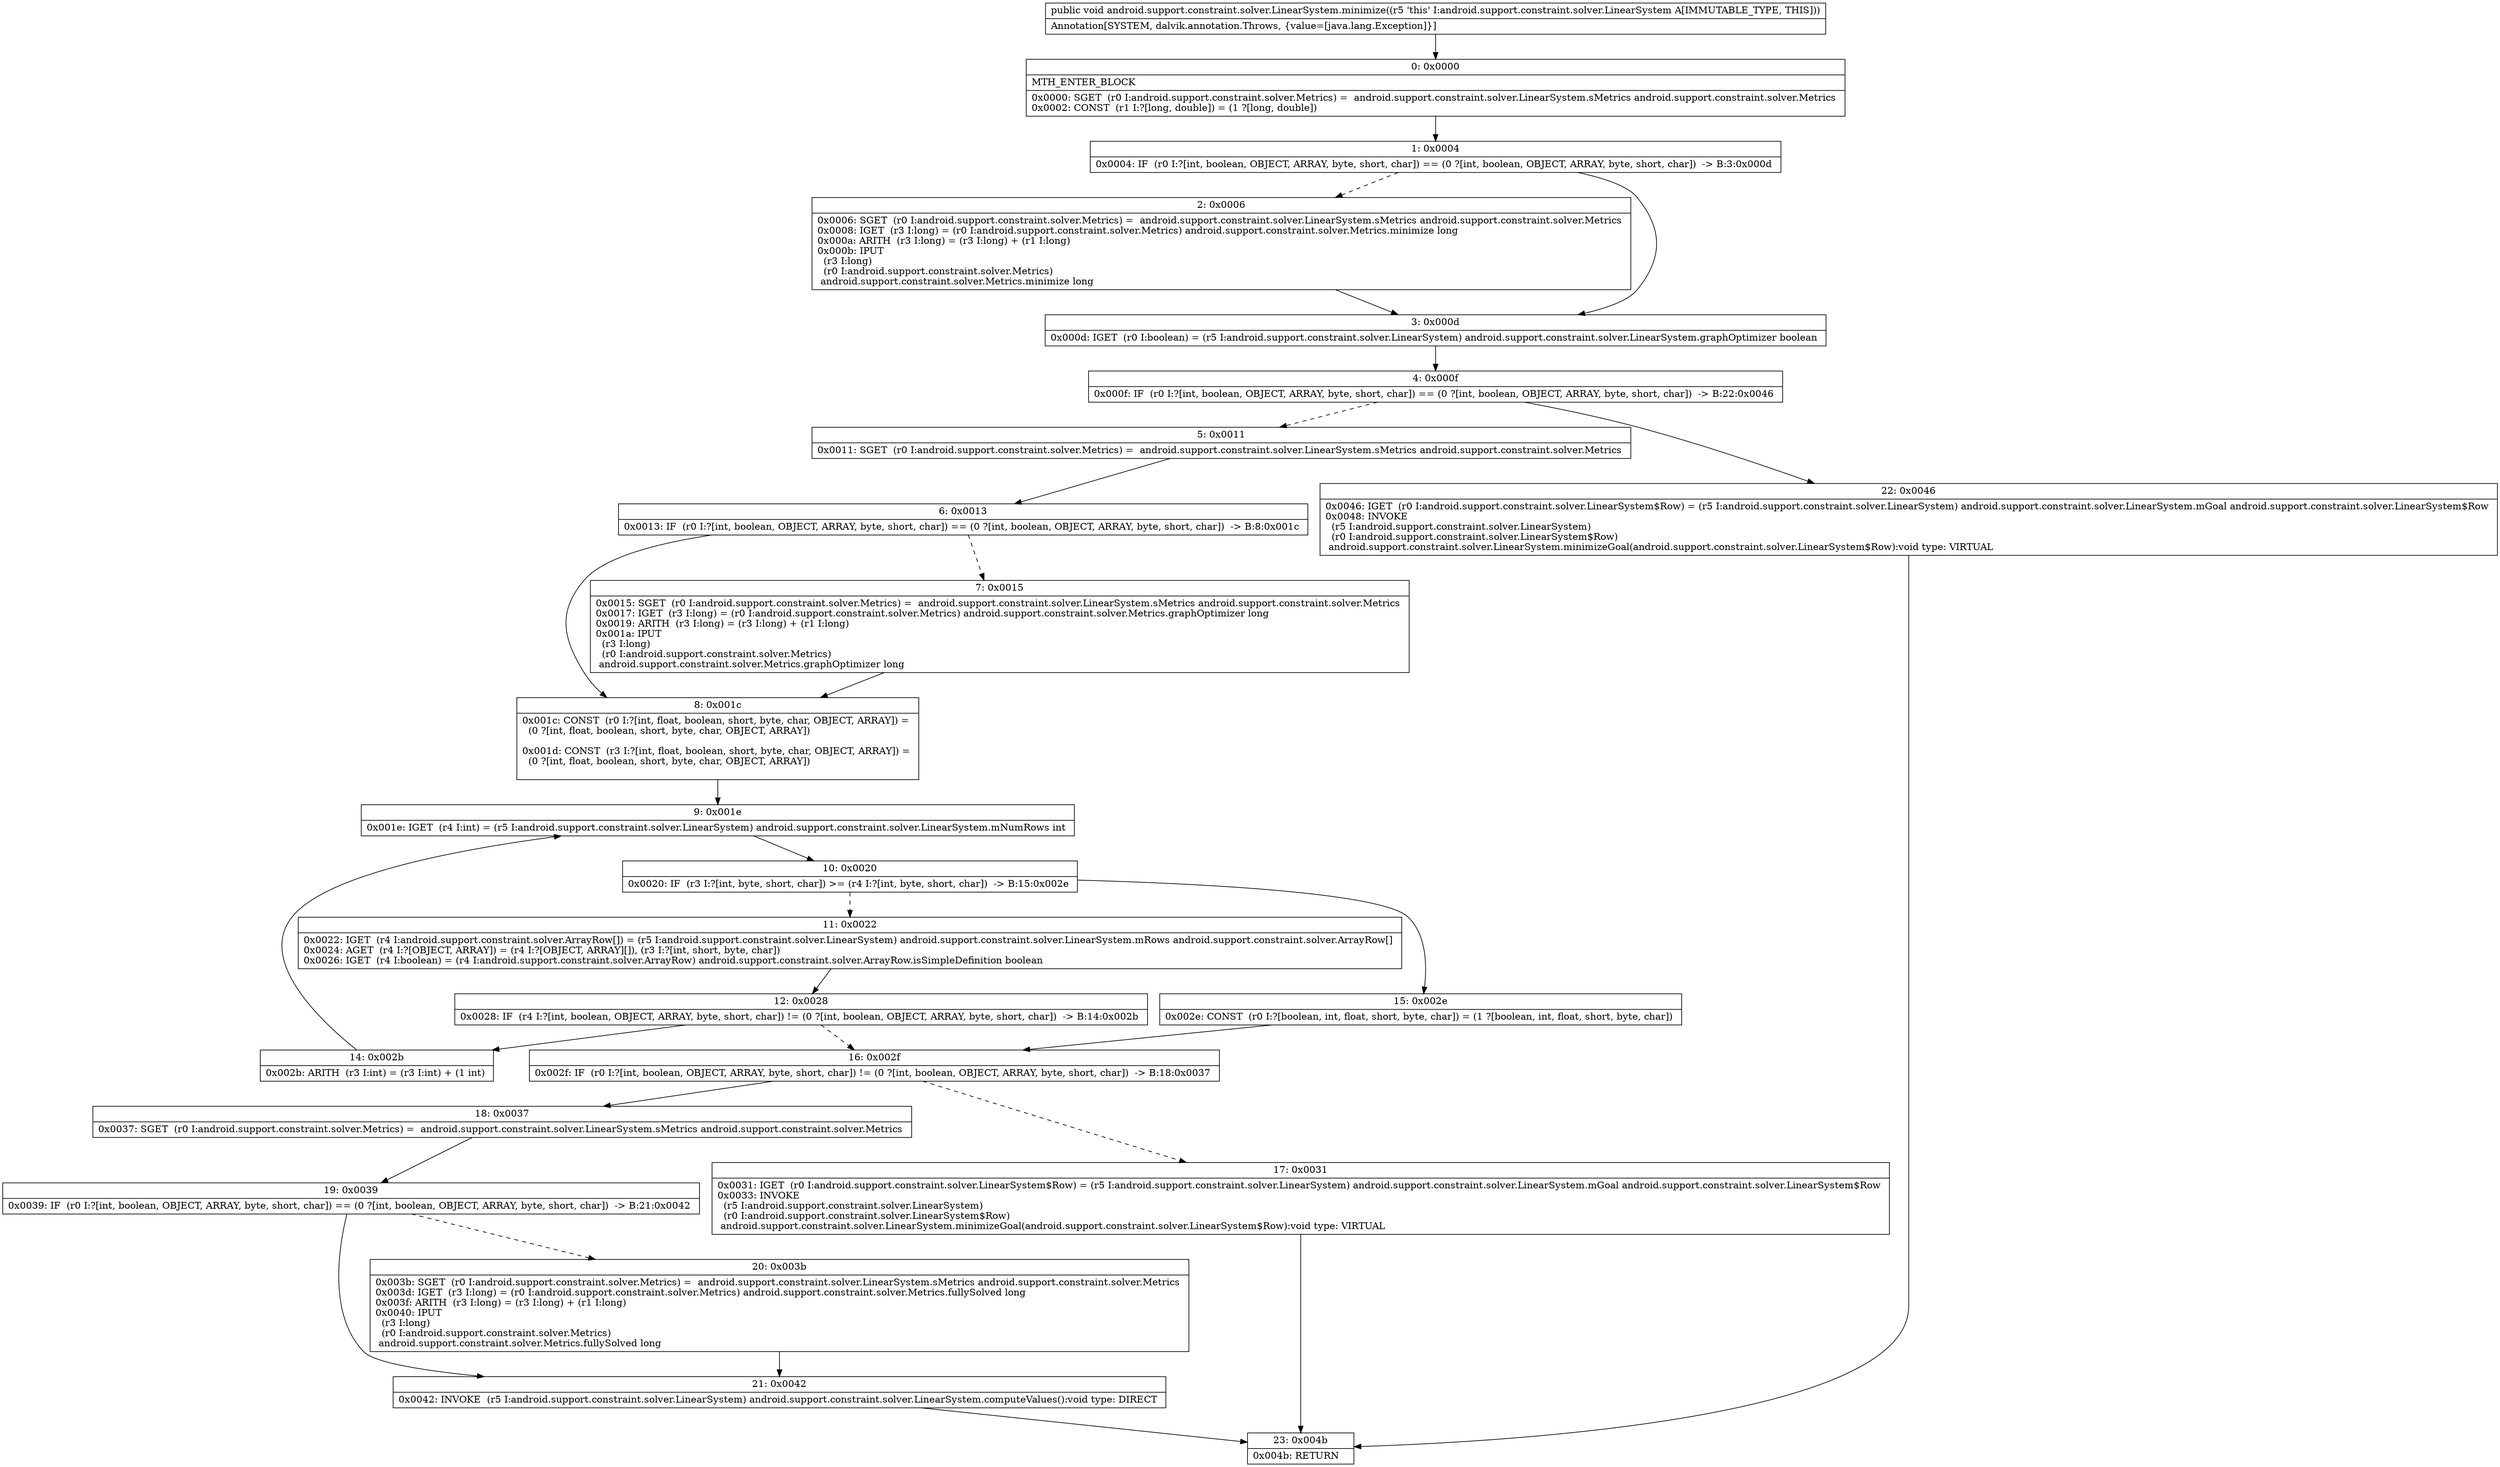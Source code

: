 digraph "CFG forandroid.support.constraint.solver.LinearSystem.minimize()V" {
Node_0 [shape=record,label="{0\:\ 0x0000|MTH_ENTER_BLOCK\l|0x0000: SGET  (r0 I:android.support.constraint.solver.Metrics) =  android.support.constraint.solver.LinearSystem.sMetrics android.support.constraint.solver.Metrics \l0x0002: CONST  (r1 I:?[long, double]) = (1 ?[long, double]) \l}"];
Node_1 [shape=record,label="{1\:\ 0x0004|0x0004: IF  (r0 I:?[int, boolean, OBJECT, ARRAY, byte, short, char]) == (0 ?[int, boolean, OBJECT, ARRAY, byte, short, char])  \-\> B:3:0x000d \l}"];
Node_2 [shape=record,label="{2\:\ 0x0006|0x0006: SGET  (r0 I:android.support.constraint.solver.Metrics) =  android.support.constraint.solver.LinearSystem.sMetrics android.support.constraint.solver.Metrics \l0x0008: IGET  (r3 I:long) = (r0 I:android.support.constraint.solver.Metrics) android.support.constraint.solver.Metrics.minimize long \l0x000a: ARITH  (r3 I:long) = (r3 I:long) + (r1 I:long) \l0x000b: IPUT  \l  (r3 I:long)\l  (r0 I:android.support.constraint.solver.Metrics)\l android.support.constraint.solver.Metrics.minimize long \l}"];
Node_3 [shape=record,label="{3\:\ 0x000d|0x000d: IGET  (r0 I:boolean) = (r5 I:android.support.constraint.solver.LinearSystem) android.support.constraint.solver.LinearSystem.graphOptimizer boolean \l}"];
Node_4 [shape=record,label="{4\:\ 0x000f|0x000f: IF  (r0 I:?[int, boolean, OBJECT, ARRAY, byte, short, char]) == (0 ?[int, boolean, OBJECT, ARRAY, byte, short, char])  \-\> B:22:0x0046 \l}"];
Node_5 [shape=record,label="{5\:\ 0x0011|0x0011: SGET  (r0 I:android.support.constraint.solver.Metrics) =  android.support.constraint.solver.LinearSystem.sMetrics android.support.constraint.solver.Metrics \l}"];
Node_6 [shape=record,label="{6\:\ 0x0013|0x0013: IF  (r0 I:?[int, boolean, OBJECT, ARRAY, byte, short, char]) == (0 ?[int, boolean, OBJECT, ARRAY, byte, short, char])  \-\> B:8:0x001c \l}"];
Node_7 [shape=record,label="{7\:\ 0x0015|0x0015: SGET  (r0 I:android.support.constraint.solver.Metrics) =  android.support.constraint.solver.LinearSystem.sMetrics android.support.constraint.solver.Metrics \l0x0017: IGET  (r3 I:long) = (r0 I:android.support.constraint.solver.Metrics) android.support.constraint.solver.Metrics.graphOptimizer long \l0x0019: ARITH  (r3 I:long) = (r3 I:long) + (r1 I:long) \l0x001a: IPUT  \l  (r3 I:long)\l  (r0 I:android.support.constraint.solver.Metrics)\l android.support.constraint.solver.Metrics.graphOptimizer long \l}"];
Node_8 [shape=record,label="{8\:\ 0x001c|0x001c: CONST  (r0 I:?[int, float, boolean, short, byte, char, OBJECT, ARRAY]) = \l  (0 ?[int, float, boolean, short, byte, char, OBJECT, ARRAY])\l \l0x001d: CONST  (r3 I:?[int, float, boolean, short, byte, char, OBJECT, ARRAY]) = \l  (0 ?[int, float, boolean, short, byte, char, OBJECT, ARRAY])\l \l}"];
Node_9 [shape=record,label="{9\:\ 0x001e|0x001e: IGET  (r4 I:int) = (r5 I:android.support.constraint.solver.LinearSystem) android.support.constraint.solver.LinearSystem.mNumRows int \l}"];
Node_10 [shape=record,label="{10\:\ 0x0020|0x0020: IF  (r3 I:?[int, byte, short, char]) \>= (r4 I:?[int, byte, short, char])  \-\> B:15:0x002e \l}"];
Node_11 [shape=record,label="{11\:\ 0x0022|0x0022: IGET  (r4 I:android.support.constraint.solver.ArrayRow[]) = (r5 I:android.support.constraint.solver.LinearSystem) android.support.constraint.solver.LinearSystem.mRows android.support.constraint.solver.ArrayRow[] \l0x0024: AGET  (r4 I:?[OBJECT, ARRAY]) = (r4 I:?[OBJECT, ARRAY][]), (r3 I:?[int, short, byte, char]) \l0x0026: IGET  (r4 I:boolean) = (r4 I:android.support.constraint.solver.ArrayRow) android.support.constraint.solver.ArrayRow.isSimpleDefinition boolean \l}"];
Node_12 [shape=record,label="{12\:\ 0x0028|0x0028: IF  (r4 I:?[int, boolean, OBJECT, ARRAY, byte, short, char]) != (0 ?[int, boolean, OBJECT, ARRAY, byte, short, char])  \-\> B:14:0x002b \l}"];
Node_14 [shape=record,label="{14\:\ 0x002b|0x002b: ARITH  (r3 I:int) = (r3 I:int) + (1 int) \l}"];
Node_15 [shape=record,label="{15\:\ 0x002e|0x002e: CONST  (r0 I:?[boolean, int, float, short, byte, char]) = (1 ?[boolean, int, float, short, byte, char]) \l}"];
Node_16 [shape=record,label="{16\:\ 0x002f|0x002f: IF  (r0 I:?[int, boolean, OBJECT, ARRAY, byte, short, char]) != (0 ?[int, boolean, OBJECT, ARRAY, byte, short, char])  \-\> B:18:0x0037 \l}"];
Node_17 [shape=record,label="{17\:\ 0x0031|0x0031: IGET  (r0 I:android.support.constraint.solver.LinearSystem$Row) = (r5 I:android.support.constraint.solver.LinearSystem) android.support.constraint.solver.LinearSystem.mGoal android.support.constraint.solver.LinearSystem$Row \l0x0033: INVOKE  \l  (r5 I:android.support.constraint.solver.LinearSystem)\l  (r0 I:android.support.constraint.solver.LinearSystem$Row)\l android.support.constraint.solver.LinearSystem.minimizeGoal(android.support.constraint.solver.LinearSystem$Row):void type: VIRTUAL \l}"];
Node_18 [shape=record,label="{18\:\ 0x0037|0x0037: SGET  (r0 I:android.support.constraint.solver.Metrics) =  android.support.constraint.solver.LinearSystem.sMetrics android.support.constraint.solver.Metrics \l}"];
Node_19 [shape=record,label="{19\:\ 0x0039|0x0039: IF  (r0 I:?[int, boolean, OBJECT, ARRAY, byte, short, char]) == (0 ?[int, boolean, OBJECT, ARRAY, byte, short, char])  \-\> B:21:0x0042 \l}"];
Node_20 [shape=record,label="{20\:\ 0x003b|0x003b: SGET  (r0 I:android.support.constraint.solver.Metrics) =  android.support.constraint.solver.LinearSystem.sMetrics android.support.constraint.solver.Metrics \l0x003d: IGET  (r3 I:long) = (r0 I:android.support.constraint.solver.Metrics) android.support.constraint.solver.Metrics.fullySolved long \l0x003f: ARITH  (r3 I:long) = (r3 I:long) + (r1 I:long) \l0x0040: IPUT  \l  (r3 I:long)\l  (r0 I:android.support.constraint.solver.Metrics)\l android.support.constraint.solver.Metrics.fullySolved long \l}"];
Node_21 [shape=record,label="{21\:\ 0x0042|0x0042: INVOKE  (r5 I:android.support.constraint.solver.LinearSystem) android.support.constraint.solver.LinearSystem.computeValues():void type: DIRECT \l}"];
Node_22 [shape=record,label="{22\:\ 0x0046|0x0046: IGET  (r0 I:android.support.constraint.solver.LinearSystem$Row) = (r5 I:android.support.constraint.solver.LinearSystem) android.support.constraint.solver.LinearSystem.mGoal android.support.constraint.solver.LinearSystem$Row \l0x0048: INVOKE  \l  (r5 I:android.support.constraint.solver.LinearSystem)\l  (r0 I:android.support.constraint.solver.LinearSystem$Row)\l android.support.constraint.solver.LinearSystem.minimizeGoal(android.support.constraint.solver.LinearSystem$Row):void type: VIRTUAL \l}"];
Node_23 [shape=record,label="{23\:\ 0x004b|0x004b: RETURN   \l}"];
MethodNode[shape=record,label="{public void android.support.constraint.solver.LinearSystem.minimize((r5 'this' I:android.support.constraint.solver.LinearSystem A[IMMUTABLE_TYPE, THIS]))  | Annotation[SYSTEM, dalvik.annotation.Throws, \{value=[java.lang.Exception]\}]\l}"];
MethodNode -> Node_0;
Node_0 -> Node_1;
Node_1 -> Node_2[style=dashed];
Node_1 -> Node_3;
Node_2 -> Node_3;
Node_3 -> Node_4;
Node_4 -> Node_5[style=dashed];
Node_4 -> Node_22;
Node_5 -> Node_6;
Node_6 -> Node_7[style=dashed];
Node_6 -> Node_8;
Node_7 -> Node_8;
Node_8 -> Node_9;
Node_9 -> Node_10;
Node_10 -> Node_11[style=dashed];
Node_10 -> Node_15;
Node_11 -> Node_12;
Node_12 -> Node_14;
Node_12 -> Node_16[style=dashed];
Node_14 -> Node_9;
Node_15 -> Node_16;
Node_16 -> Node_17[style=dashed];
Node_16 -> Node_18;
Node_17 -> Node_23;
Node_18 -> Node_19;
Node_19 -> Node_20[style=dashed];
Node_19 -> Node_21;
Node_20 -> Node_21;
Node_21 -> Node_23;
Node_22 -> Node_23;
}

